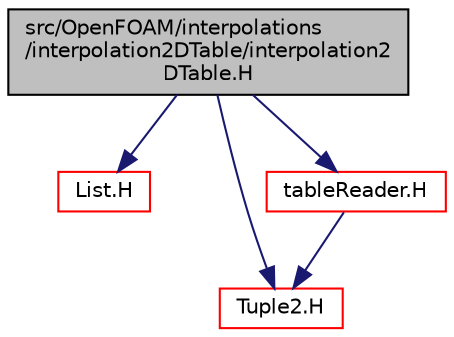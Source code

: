 digraph "src/OpenFOAM/interpolations/interpolation2DTable/interpolation2DTable.H"
{
  bgcolor="transparent";
  edge [fontname="Helvetica",fontsize="10",labelfontname="Helvetica",labelfontsize="10"];
  node [fontname="Helvetica",fontsize="10",shape=record];
  Node1 [label="src/OpenFOAM/interpolations\l/interpolation2DTable/interpolation2\lDTable.H",height=0.2,width=0.4,color="black", fillcolor="grey75", style="filled", fontcolor="black"];
  Node1 -> Node2 [color="midnightblue",fontsize="10",style="solid",fontname="Helvetica"];
  Node2 [label="List.H",height=0.2,width=0.4,color="red",URL="$a07638.html"];
  Node1 -> Node3 [color="midnightblue",fontsize="10",style="solid",fontname="Helvetica"];
  Node3 [label="Tuple2.H",height=0.2,width=0.4,color="red",URL="$a09028.html"];
  Node1 -> Node4 [color="midnightblue",fontsize="10",style="solid",fontname="Helvetica"];
  Node4 [label="tableReader.H",height=0.2,width=0.4,color="red",URL="$a08236.html"];
  Node4 -> Node3 [color="midnightblue",fontsize="10",style="solid",fontname="Helvetica"];
}
